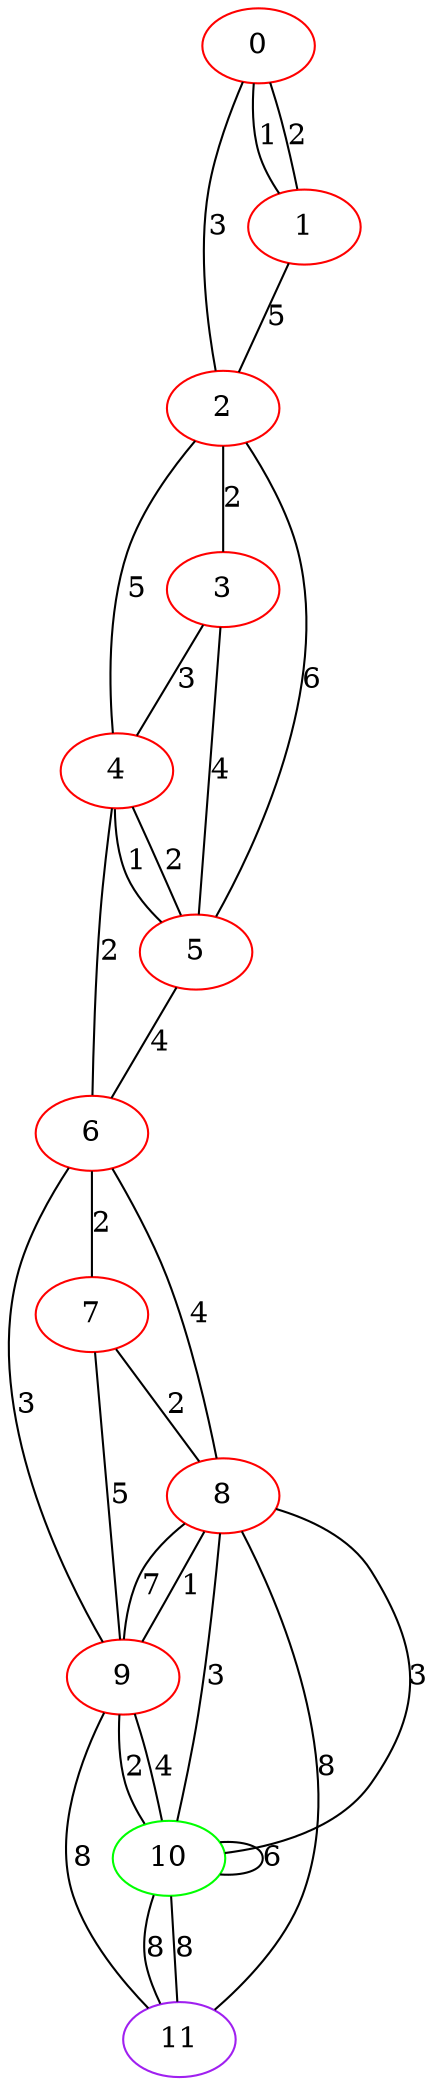graph "" {
0 [color=red, weight=1];
1 [color=red, weight=1];
2 [color=red, weight=1];
3 [color=red, weight=1];
4 [color=red, weight=1];
5 [color=red, weight=1];
6 [color=red, weight=1];
7 [color=red, weight=1];
8 [color=red, weight=1];
9 [color=red, weight=1];
10 [color=green, weight=2];
11 [color=purple, weight=4];
0 -- 1  [key=0, label=2];
0 -- 1  [key=1, label=1];
0 -- 2  [key=0, label=3];
1 -- 2  [key=0, label=5];
2 -- 3  [key=0, label=2];
2 -- 4  [key=0, label=5];
2 -- 5  [key=0, label=6];
3 -- 4  [key=0, label=3];
3 -- 5  [key=0, label=4];
4 -- 5  [key=0, label=2];
4 -- 5  [key=1, label=1];
4 -- 6  [key=0, label=2];
5 -- 6  [key=0, label=4];
6 -- 8  [key=0, label=4];
6 -- 9  [key=0, label=3];
6 -- 7  [key=0, label=2];
7 -- 8  [key=0, label=2];
7 -- 9  [key=0, label=5];
8 -- 9  [key=0, label=1];
8 -- 9  [key=1, label=7];
8 -- 10  [key=0, label=3];
8 -- 10  [key=1, label=3];
8 -- 11  [key=0, label=8];
9 -- 10  [key=0, label=2];
9 -- 10  [key=1, label=4];
9 -- 11  [key=0, label=8];
10 -- 10  [key=0, label=6];
10 -- 11  [key=0, label=8];
10 -- 11  [key=1, label=8];
}
